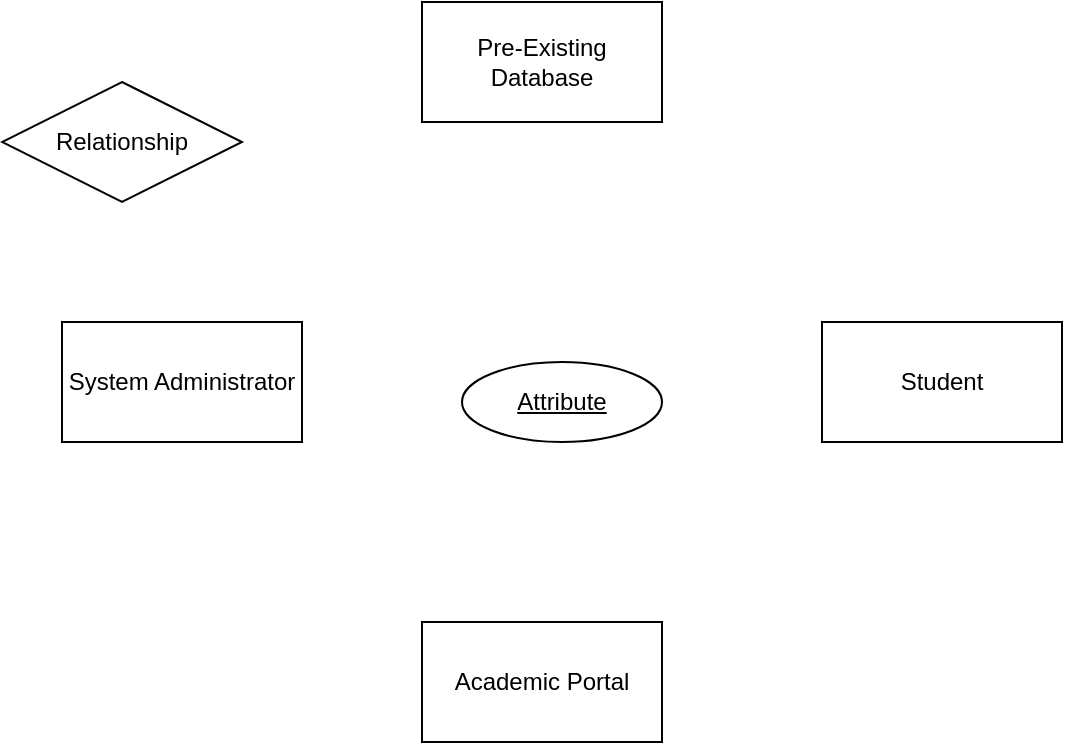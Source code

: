 <mxfile version="21.6.8" type="github">
  <diagram name="Page-1" id="Mexl6bkjyYt5RXLSnS9A">
    <mxGraphModel dx="1222" dy="593" grid="1" gridSize="10" guides="1" tooltips="1" connect="1" arrows="1" fold="1" page="1" pageScale="1" pageWidth="827" pageHeight="1169" math="0" shadow="0">
      <root>
        <mxCell id="0" />
        <mxCell id="1" parent="0" />
        <mxCell id="aAmGh1MJEAgnPkzqeNWj-1" value="&lt;div&gt;Pre-Existing Database&lt;/div&gt;" style="rounded=0;whiteSpace=wrap;html=1;strokeWidth=1;" parent="1" vertex="1">
          <mxGeometry x="340" y="230" width="120" height="60" as="geometry" />
        </mxCell>
        <mxCell id="aAmGh1MJEAgnPkzqeNWj-2" value="&lt;div&gt;System Administrator&lt;/div&gt;" style="rounded=0;whiteSpace=wrap;html=1;strokeWidth=1;" parent="1" vertex="1">
          <mxGeometry x="160" y="390" width="120" height="60" as="geometry" />
        </mxCell>
        <mxCell id="aAmGh1MJEAgnPkzqeNWj-3" value="&lt;div&gt;Student&lt;/div&gt;" style="rounded=0;whiteSpace=wrap;html=1;strokeWidth=1;" parent="1" vertex="1">
          <mxGeometry x="540" y="390" width="120" height="60" as="geometry" />
        </mxCell>
        <mxCell id="aAmGh1MJEAgnPkzqeNWj-4" value="&lt;div&gt;Academic Portal&lt;/div&gt;" style="rounded=0;whiteSpace=wrap;html=1;strokeWidth=1;" parent="1" vertex="1">
          <mxGeometry x="340" y="540" width="120" height="60" as="geometry" />
        </mxCell>
        <mxCell id="hYyfk3U4LWm_dboCrW6k-4" value="Attribute" style="ellipse;whiteSpace=wrap;html=1;align=center;fontStyle=4;" parent="1" vertex="1">
          <mxGeometry x="360" y="410" width="100" height="40" as="geometry" />
        </mxCell>
        <mxCell id="hYyfk3U4LWm_dboCrW6k-5" value="Relationship" style="shape=rhombus;perimeter=rhombusPerimeter;whiteSpace=wrap;html=1;align=center;" parent="1" vertex="1">
          <mxGeometry x="130" y="270" width="120" height="60" as="geometry" />
        </mxCell>
      </root>
    </mxGraphModel>
  </diagram>
</mxfile>
